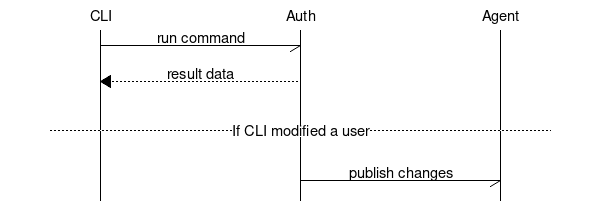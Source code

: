 msc {
    cli [label="CLI"],
    auth [label="Auth"],
    agent [label="Agent"];

    cli->auth       [label="run command"];
    cli<<auth       [label="result data"];
    |||;
    ---             [label="If CLI modified a user"];
    |||;
    auth->agent     [label="publish changes"];
}
